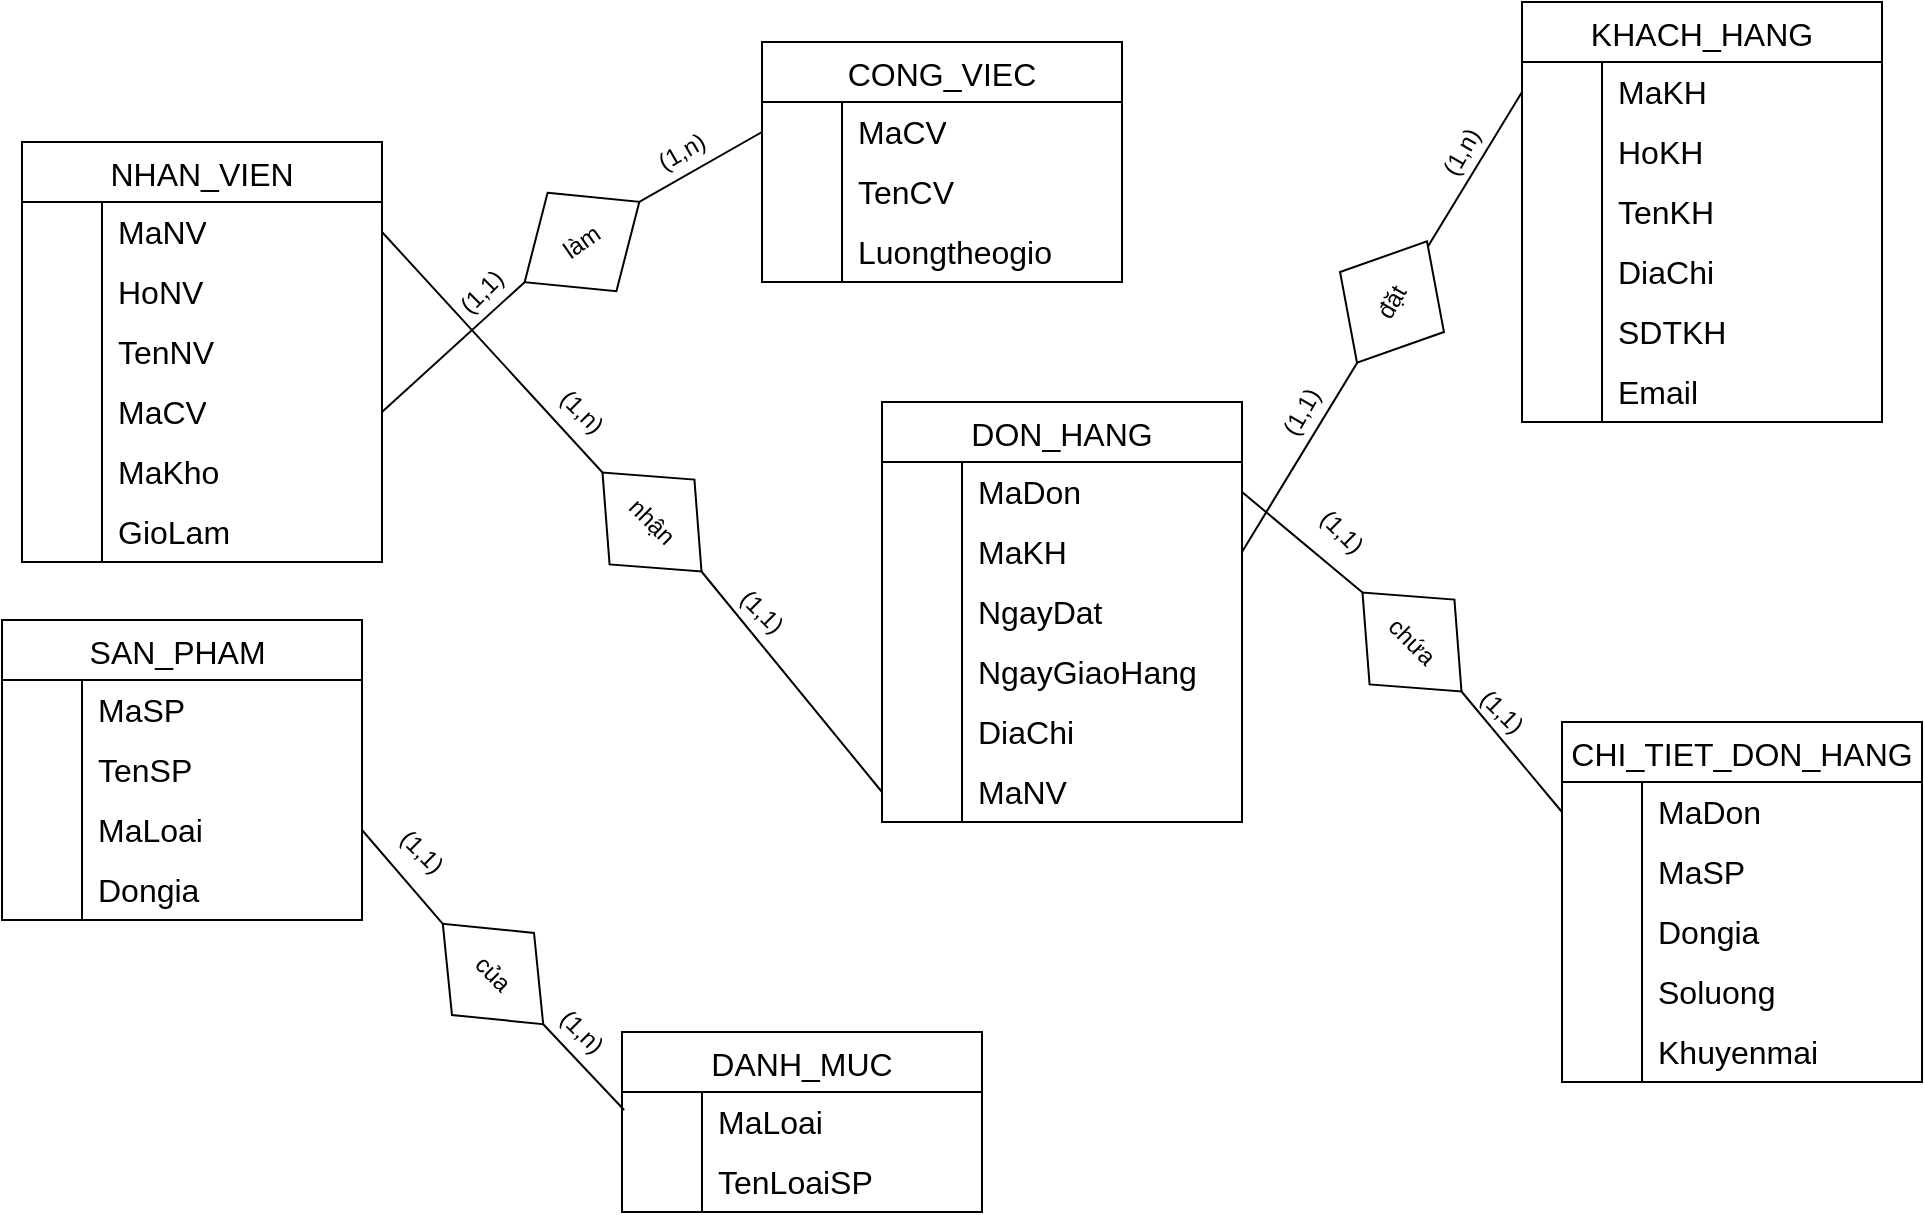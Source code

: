 <mxfile version="24.8.6">
  <diagram name="Page-1" id="uZYqMK-9WhI-8F5cg7My">
    <mxGraphModel dx="1272" dy="863" grid="1" gridSize="10" guides="1" tooltips="1" connect="1" arrows="1" fold="1" page="1" pageScale="1" pageWidth="1169" pageHeight="827" math="0" shadow="0">
      <root>
        <mxCell id="0" />
        <mxCell id="1" parent="0" />
        <mxCell id="VP5fkxPBbMOHxT3vJHw4-3" value="NHAN_VIEN" style="shape=table;startSize=30;container=1;collapsible=0;childLayout=tableLayout;fixedRows=1;rowLines=0;fontStyle=0;strokeColor=default;fontSize=16;" vertex="1" parent="1">
          <mxGeometry x="90" y="100" width="180" height="210" as="geometry" />
        </mxCell>
        <mxCell id="VP5fkxPBbMOHxT3vJHw4-4" value="" style="shape=tableRow;horizontal=0;startSize=0;swimlaneHead=0;swimlaneBody=0;top=0;left=0;bottom=0;right=0;collapsible=0;dropTarget=0;fillColor=none;points=[[0,0.5],[1,0.5]];portConstraint=eastwest;strokeColor=inherit;fontSize=16;" vertex="1" parent="VP5fkxPBbMOHxT3vJHw4-3">
          <mxGeometry y="30" width="180" height="30" as="geometry" />
        </mxCell>
        <mxCell id="VP5fkxPBbMOHxT3vJHw4-5" value="" style="shape=partialRectangle;html=1;whiteSpace=wrap;connectable=0;fillColor=none;top=0;left=0;bottom=0;right=0;overflow=hidden;pointerEvents=1;strokeColor=inherit;fontSize=16;" vertex="1" parent="VP5fkxPBbMOHxT3vJHw4-4">
          <mxGeometry width="40" height="30" as="geometry">
            <mxRectangle width="40" height="30" as="alternateBounds" />
          </mxGeometry>
        </mxCell>
        <mxCell id="VP5fkxPBbMOHxT3vJHw4-6" value="MaNV" style="shape=partialRectangle;html=1;whiteSpace=wrap;connectable=0;fillColor=none;top=0;left=0;bottom=0;right=0;align=left;spacingLeft=6;overflow=hidden;strokeColor=inherit;fontSize=16;" vertex="1" parent="VP5fkxPBbMOHxT3vJHw4-4">
          <mxGeometry x="40" width="140" height="30" as="geometry">
            <mxRectangle width="140" height="30" as="alternateBounds" />
          </mxGeometry>
        </mxCell>
        <mxCell id="VP5fkxPBbMOHxT3vJHw4-7" value="" style="shape=tableRow;horizontal=0;startSize=0;swimlaneHead=0;swimlaneBody=0;top=0;left=0;bottom=0;right=0;collapsible=0;dropTarget=0;fillColor=none;points=[[0,0.5],[1,0.5]];portConstraint=eastwest;strokeColor=inherit;fontSize=16;" vertex="1" parent="VP5fkxPBbMOHxT3vJHw4-3">
          <mxGeometry y="60" width="180" height="30" as="geometry" />
        </mxCell>
        <mxCell id="VP5fkxPBbMOHxT3vJHw4-8" value="" style="shape=partialRectangle;html=1;whiteSpace=wrap;connectable=0;fillColor=none;top=0;left=0;bottom=0;right=0;overflow=hidden;strokeColor=inherit;fontSize=16;" vertex="1" parent="VP5fkxPBbMOHxT3vJHw4-7">
          <mxGeometry width="40" height="30" as="geometry">
            <mxRectangle width="40" height="30" as="alternateBounds" />
          </mxGeometry>
        </mxCell>
        <mxCell id="VP5fkxPBbMOHxT3vJHw4-9" value="HoNV" style="shape=partialRectangle;html=1;whiteSpace=wrap;connectable=0;fillColor=none;top=0;left=0;bottom=0;right=0;align=left;spacingLeft=6;overflow=hidden;strokeColor=inherit;fontSize=16;" vertex="1" parent="VP5fkxPBbMOHxT3vJHw4-7">
          <mxGeometry x="40" width="140" height="30" as="geometry">
            <mxRectangle width="140" height="30" as="alternateBounds" />
          </mxGeometry>
        </mxCell>
        <mxCell id="VP5fkxPBbMOHxT3vJHw4-10" value="" style="shape=tableRow;horizontal=0;startSize=0;swimlaneHead=0;swimlaneBody=0;top=0;left=0;bottom=0;right=0;collapsible=0;dropTarget=0;fillColor=none;points=[[0,0.5],[1,0.5]];portConstraint=eastwest;strokeColor=inherit;fontSize=16;" vertex="1" parent="VP5fkxPBbMOHxT3vJHw4-3">
          <mxGeometry y="90" width="180" height="30" as="geometry" />
        </mxCell>
        <mxCell id="VP5fkxPBbMOHxT3vJHw4-11" value="" style="shape=partialRectangle;html=1;whiteSpace=wrap;connectable=0;fillColor=none;top=0;left=0;bottom=0;right=0;overflow=hidden;strokeColor=inherit;fontSize=16;" vertex="1" parent="VP5fkxPBbMOHxT3vJHw4-10">
          <mxGeometry width="40" height="30" as="geometry">
            <mxRectangle width="40" height="30" as="alternateBounds" />
          </mxGeometry>
        </mxCell>
        <mxCell id="VP5fkxPBbMOHxT3vJHw4-12" value="TenNV" style="shape=partialRectangle;html=1;whiteSpace=wrap;connectable=0;fillColor=none;top=0;left=0;bottom=0;right=0;align=left;spacingLeft=6;overflow=hidden;strokeColor=inherit;fontSize=16;" vertex="1" parent="VP5fkxPBbMOHxT3vJHw4-10">
          <mxGeometry x="40" width="140" height="30" as="geometry">
            <mxRectangle width="140" height="30" as="alternateBounds" />
          </mxGeometry>
        </mxCell>
        <mxCell id="VP5fkxPBbMOHxT3vJHw4-19" value="" style="shape=tableRow;horizontal=0;startSize=0;swimlaneHead=0;swimlaneBody=0;top=0;left=0;bottom=0;right=0;collapsible=0;dropTarget=0;fillColor=none;points=[[0,0.5],[1,0.5]];portConstraint=eastwest;strokeColor=inherit;fontSize=16;" vertex="1" parent="VP5fkxPBbMOHxT3vJHw4-3">
          <mxGeometry y="120" width="180" height="30" as="geometry" />
        </mxCell>
        <mxCell id="VP5fkxPBbMOHxT3vJHw4-20" value="" style="shape=partialRectangle;html=1;whiteSpace=wrap;connectable=0;fillColor=none;top=0;left=0;bottom=0;right=0;overflow=hidden;strokeColor=inherit;fontSize=16;" vertex="1" parent="VP5fkxPBbMOHxT3vJHw4-19">
          <mxGeometry width="40" height="30" as="geometry">
            <mxRectangle width="40" height="30" as="alternateBounds" />
          </mxGeometry>
        </mxCell>
        <mxCell id="VP5fkxPBbMOHxT3vJHw4-21" value="MaCV" style="shape=partialRectangle;html=1;whiteSpace=wrap;connectable=0;fillColor=none;top=0;left=0;bottom=0;right=0;align=left;spacingLeft=6;overflow=hidden;strokeColor=inherit;fontSize=16;" vertex="1" parent="VP5fkxPBbMOHxT3vJHw4-19">
          <mxGeometry x="40" width="140" height="30" as="geometry">
            <mxRectangle width="140" height="30" as="alternateBounds" />
          </mxGeometry>
        </mxCell>
        <mxCell id="VP5fkxPBbMOHxT3vJHw4-22" value="" style="shape=tableRow;horizontal=0;startSize=0;swimlaneHead=0;swimlaneBody=0;top=0;left=0;bottom=0;right=0;collapsible=0;dropTarget=0;fillColor=none;points=[[0,0.5],[1,0.5]];portConstraint=eastwest;strokeColor=inherit;fontSize=16;" vertex="1" parent="VP5fkxPBbMOHxT3vJHw4-3">
          <mxGeometry y="150" width="180" height="30" as="geometry" />
        </mxCell>
        <mxCell id="VP5fkxPBbMOHxT3vJHw4-23" value="" style="shape=partialRectangle;html=1;whiteSpace=wrap;connectable=0;fillColor=none;top=0;left=0;bottom=0;right=0;overflow=hidden;strokeColor=inherit;fontSize=16;" vertex="1" parent="VP5fkxPBbMOHxT3vJHw4-22">
          <mxGeometry width="40" height="30" as="geometry">
            <mxRectangle width="40" height="30" as="alternateBounds" />
          </mxGeometry>
        </mxCell>
        <mxCell id="VP5fkxPBbMOHxT3vJHw4-24" value="MaKho" style="shape=partialRectangle;html=1;whiteSpace=wrap;connectable=0;fillColor=none;top=0;left=0;bottom=0;right=0;align=left;spacingLeft=6;overflow=hidden;strokeColor=inherit;fontSize=16;" vertex="1" parent="VP5fkxPBbMOHxT3vJHw4-22">
          <mxGeometry x="40" width="140" height="30" as="geometry">
            <mxRectangle width="140" height="30" as="alternateBounds" />
          </mxGeometry>
        </mxCell>
        <mxCell id="VP5fkxPBbMOHxT3vJHw4-44" value="" style="shape=tableRow;horizontal=0;startSize=0;swimlaneHead=0;swimlaneBody=0;top=0;left=0;bottom=0;right=0;collapsible=0;dropTarget=0;fillColor=none;points=[[0,0.5],[1,0.5]];portConstraint=eastwest;strokeColor=inherit;fontSize=16;" vertex="1" parent="VP5fkxPBbMOHxT3vJHw4-3">
          <mxGeometry y="180" width="180" height="30" as="geometry" />
        </mxCell>
        <mxCell id="VP5fkxPBbMOHxT3vJHw4-45" value="" style="shape=partialRectangle;html=1;whiteSpace=wrap;connectable=0;fillColor=none;top=0;left=0;bottom=0;right=0;overflow=hidden;strokeColor=inherit;fontSize=16;" vertex="1" parent="VP5fkxPBbMOHxT3vJHw4-44">
          <mxGeometry width="40" height="30" as="geometry">
            <mxRectangle width="40" height="30" as="alternateBounds" />
          </mxGeometry>
        </mxCell>
        <mxCell id="VP5fkxPBbMOHxT3vJHw4-46" value="GioLam" style="shape=partialRectangle;html=1;whiteSpace=wrap;connectable=0;fillColor=none;top=0;left=0;bottom=0;right=0;align=left;spacingLeft=6;overflow=hidden;strokeColor=inherit;fontSize=16;" vertex="1" parent="VP5fkxPBbMOHxT3vJHw4-44">
          <mxGeometry x="40" width="140" height="30" as="geometry">
            <mxRectangle width="140" height="30" as="alternateBounds" />
          </mxGeometry>
        </mxCell>
        <mxCell id="VP5fkxPBbMOHxT3vJHw4-28" value="CONG_VIEC" style="shape=table;startSize=30;container=1;collapsible=0;childLayout=tableLayout;fixedRows=1;rowLines=0;fontStyle=0;strokeColor=default;fontSize=16;" vertex="1" parent="1">
          <mxGeometry x="460" y="50" width="180" height="120" as="geometry" />
        </mxCell>
        <mxCell id="VP5fkxPBbMOHxT3vJHw4-29" value="" style="shape=tableRow;horizontal=0;startSize=0;swimlaneHead=0;swimlaneBody=0;top=0;left=0;bottom=0;right=0;collapsible=0;dropTarget=0;fillColor=none;points=[[0,0.5],[1,0.5]];portConstraint=eastwest;strokeColor=inherit;fontSize=16;" vertex="1" parent="VP5fkxPBbMOHxT3vJHw4-28">
          <mxGeometry y="30" width="180" height="30" as="geometry" />
        </mxCell>
        <mxCell id="VP5fkxPBbMOHxT3vJHw4-30" value="" style="shape=partialRectangle;html=1;whiteSpace=wrap;connectable=0;fillColor=none;top=0;left=0;bottom=0;right=0;overflow=hidden;pointerEvents=1;strokeColor=inherit;fontSize=16;" vertex="1" parent="VP5fkxPBbMOHxT3vJHw4-29">
          <mxGeometry width="40" height="30" as="geometry">
            <mxRectangle width="40" height="30" as="alternateBounds" />
          </mxGeometry>
        </mxCell>
        <mxCell id="VP5fkxPBbMOHxT3vJHw4-31" value="MaCV" style="shape=partialRectangle;html=1;whiteSpace=wrap;connectable=0;fillColor=none;top=0;left=0;bottom=0;right=0;align=left;spacingLeft=6;overflow=hidden;strokeColor=inherit;fontSize=16;" vertex="1" parent="VP5fkxPBbMOHxT3vJHw4-29">
          <mxGeometry x="40" width="140" height="30" as="geometry">
            <mxRectangle width="140" height="30" as="alternateBounds" />
          </mxGeometry>
        </mxCell>
        <mxCell id="VP5fkxPBbMOHxT3vJHw4-32" value="" style="shape=tableRow;horizontal=0;startSize=0;swimlaneHead=0;swimlaneBody=0;top=0;left=0;bottom=0;right=0;collapsible=0;dropTarget=0;fillColor=none;points=[[0,0.5],[1,0.5]];portConstraint=eastwest;strokeColor=inherit;fontSize=16;" vertex="1" parent="VP5fkxPBbMOHxT3vJHw4-28">
          <mxGeometry y="60" width="180" height="30" as="geometry" />
        </mxCell>
        <mxCell id="VP5fkxPBbMOHxT3vJHw4-33" value="" style="shape=partialRectangle;html=1;whiteSpace=wrap;connectable=0;fillColor=none;top=0;left=0;bottom=0;right=0;overflow=hidden;strokeColor=inherit;fontSize=16;" vertex="1" parent="VP5fkxPBbMOHxT3vJHw4-32">
          <mxGeometry width="40" height="30" as="geometry">
            <mxRectangle width="40" height="30" as="alternateBounds" />
          </mxGeometry>
        </mxCell>
        <mxCell id="VP5fkxPBbMOHxT3vJHw4-34" value="TenCV" style="shape=partialRectangle;html=1;whiteSpace=wrap;connectable=0;fillColor=none;top=0;left=0;bottom=0;right=0;align=left;spacingLeft=6;overflow=hidden;strokeColor=inherit;fontSize=16;" vertex="1" parent="VP5fkxPBbMOHxT3vJHw4-32">
          <mxGeometry x="40" width="140" height="30" as="geometry">
            <mxRectangle width="140" height="30" as="alternateBounds" />
          </mxGeometry>
        </mxCell>
        <mxCell id="VP5fkxPBbMOHxT3vJHw4-35" value="" style="shape=tableRow;horizontal=0;startSize=0;swimlaneHead=0;swimlaneBody=0;top=0;left=0;bottom=0;right=0;collapsible=0;dropTarget=0;fillColor=none;points=[[0,0.5],[1,0.5]];portConstraint=eastwest;strokeColor=inherit;fontSize=16;" vertex="1" parent="VP5fkxPBbMOHxT3vJHw4-28">
          <mxGeometry y="90" width="180" height="30" as="geometry" />
        </mxCell>
        <mxCell id="VP5fkxPBbMOHxT3vJHw4-36" value="" style="shape=partialRectangle;html=1;whiteSpace=wrap;connectable=0;fillColor=none;top=0;left=0;bottom=0;right=0;overflow=hidden;strokeColor=inherit;fontSize=16;" vertex="1" parent="VP5fkxPBbMOHxT3vJHw4-35">
          <mxGeometry width="40" height="30" as="geometry">
            <mxRectangle width="40" height="30" as="alternateBounds" />
          </mxGeometry>
        </mxCell>
        <mxCell id="VP5fkxPBbMOHxT3vJHw4-37" value="Luongtheogio" style="shape=partialRectangle;html=1;whiteSpace=wrap;connectable=0;fillColor=none;top=0;left=0;bottom=0;right=0;align=left;spacingLeft=6;overflow=hidden;strokeColor=inherit;fontSize=16;" vertex="1" parent="VP5fkxPBbMOHxT3vJHw4-35">
          <mxGeometry x="40" width="140" height="30" as="geometry">
            <mxRectangle width="140" height="30" as="alternateBounds" />
          </mxGeometry>
        </mxCell>
        <mxCell id="VP5fkxPBbMOHxT3vJHw4-50" value="" style="endArrow=none;html=1;rounded=0;entryX=0;entryY=0.5;entryDx=0;entryDy=0;exitX=1;exitY=0.5;exitDx=0;exitDy=0;" edge="1" parent="1" source="VP5fkxPBbMOHxT3vJHw4-51" target="VP5fkxPBbMOHxT3vJHw4-29">
          <mxGeometry width="50" height="50" relative="1" as="geometry">
            <mxPoint x="320" y="180" as="sourcePoint" />
            <mxPoint x="370" y="130" as="targetPoint" />
          </mxGeometry>
        </mxCell>
        <mxCell id="VP5fkxPBbMOHxT3vJHw4-52" value="" style="endArrow=none;html=1;rounded=0;entryX=0;entryY=0.5;entryDx=0;entryDy=0;exitX=1;exitY=0.5;exitDx=0;exitDy=0;" edge="1" parent="1" source="VP5fkxPBbMOHxT3vJHw4-19" target="VP5fkxPBbMOHxT3vJHw4-51">
          <mxGeometry width="50" height="50" relative="1" as="geometry">
            <mxPoint x="270" y="235" as="sourcePoint" />
            <mxPoint x="460" y="145" as="targetPoint" />
          </mxGeometry>
        </mxCell>
        <mxCell id="VP5fkxPBbMOHxT3vJHw4-51" value="làm" style="rhombus;whiteSpace=wrap;html=1;rotation=-35;" vertex="1" parent="1">
          <mxGeometry x="335" y="120" width="70" height="60" as="geometry" />
        </mxCell>
        <mxCell id="VP5fkxPBbMOHxT3vJHw4-53" value="(1,1)" style="text;html=1;align=center;verticalAlign=middle;whiteSpace=wrap;rounded=0;rotation=-45;" vertex="1" parent="1">
          <mxGeometry x="290" y="160" width="60" height="30" as="geometry" />
        </mxCell>
        <mxCell id="VP5fkxPBbMOHxT3vJHw4-54" value="(1,n)" style="text;html=1;align=center;verticalAlign=middle;whiteSpace=wrap;rounded=0;rotation=-30;" vertex="1" parent="1">
          <mxGeometry x="390" y="90" width="60" height="30" as="geometry" />
        </mxCell>
        <mxCell id="VP5fkxPBbMOHxT3vJHw4-55" value="KHACH_HANG" style="shape=table;startSize=30;container=1;collapsible=0;childLayout=tableLayout;fixedRows=1;rowLines=0;fontStyle=0;strokeColor=default;fontSize=16;" vertex="1" parent="1">
          <mxGeometry x="840" y="30" width="180" height="210" as="geometry" />
        </mxCell>
        <mxCell id="VP5fkxPBbMOHxT3vJHw4-56" value="" style="shape=tableRow;horizontal=0;startSize=0;swimlaneHead=0;swimlaneBody=0;top=0;left=0;bottom=0;right=0;collapsible=0;dropTarget=0;fillColor=none;points=[[0,0.5],[1,0.5]];portConstraint=eastwest;strokeColor=inherit;fontSize=16;" vertex="1" parent="VP5fkxPBbMOHxT3vJHw4-55">
          <mxGeometry y="30" width="180" height="30" as="geometry" />
        </mxCell>
        <mxCell id="VP5fkxPBbMOHxT3vJHw4-57" value="" style="shape=partialRectangle;html=1;whiteSpace=wrap;connectable=0;fillColor=none;top=0;left=0;bottom=0;right=0;overflow=hidden;pointerEvents=1;strokeColor=inherit;fontSize=16;" vertex="1" parent="VP5fkxPBbMOHxT3vJHw4-56">
          <mxGeometry width="40" height="30" as="geometry">
            <mxRectangle width="40" height="30" as="alternateBounds" />
          </mxGeometry>
        </mxCell>
        <mxCell id="VP5fkxPBbMOHxT3vJHw4-58" value="MaKH" style="shape=partialRectangle;html=1;whiteSpace=wrap;connectable=0;fillColor=none;top=0;left=0;bottom=0;right=0;align=left;spacingLeft=6;overflow=hidden;strokeColor=inherit;fontSize=16;" vertex="1" parent="VP5fkxPBbMOHxT3vJHw4-56">
          <mxGeometry x="40" width="140" height="30" as="geometry">
            <mxRectangle width="140" height="30" as="alternateBounds" />
          </mxGeometry>
        </mxCell>
        <mxCell id="VP5fkxPBbMOHxT3vJHw4-59" value="" style="shape=tableRow;horizontal=0;startSize=0;swimlaneHead=0;swimlaneBody=0;top=0;left=0;bottom=0;right=0;collapsible=0;dropTarget=0;fillColor=none;points=[[0,0.5],[1,0.5]];portConstraint=eastwest;strokeColor=inherit;fontSize=16;" vertex="1" parent="VP5fkxPBbMOHxT3vJHw4-55">
          <mxGeometry y="60" width="180" height="30" as="geometry" />
        </mxCell>
        <mxCell id="VP5fkxPBbMOHxT3vJHw4-60" value="" style="shape=partialRectangle;html=1;whiteSpace=wrap;connectable=0;fillColor=none;top=0;left=0;bottom=0;right=0;overflow=hidden;strokeColor=inherit;fontSize=16;" vertex="1" parent="VP5fkxPBbMOHxT3vJHw4-59">
          <mxGeometry width="40" height="30" as="geometry">
            <mxRectangle width="40" height="30" as="alternateBounds" />
          </mxGeometry>
        </mxCell>
        <mxCell id="VP5fkxPBbMOHxT3vJHw4-61" value="HoKH" style="shape=partialRectangle;html=1;whiteSpace=wrap;connectable=0;fillColor=none;top=0;left=0;bottom=0;right=0;align=left;spacingLeft=6;overflow=hidden;strokeColor=inherit;fontSize=16;" vertex="1" parent="VP5fkxPBbMOHxT3vJHw4-59">
          <mxGeometry x="40" width="140" height="30" as="geometry">
            <mxRectangle width="140" height="30" as="alternateBounds" />
          </mxGeometry>
        </mxCell>
        <mxCell id="VP5fkxPBbMOHxT3vJHw4-62" value="" style="shape=tableRow;horizontal=0;startSize=0;swimlaneHead=0;swimlaneBody=0;top=0;left=0;bottom=0;right=0;collapsible=0;dropTarget=0;fillColor=none;points=[[0,0.5],[1,0.5]];portConstraint=eastwest;strokeColor=inherit;fontSize=16;" vertex="1" parent="VP5fkxPBbMOHxT3vJHw4-55">
          <mxGeometry y="90" width="180" height="30" as="geometry" />
        </mxCell>
        <mxCell id="VP5fkxPBbMOHxT3vJHw4-63" value="" style="shape=partialRectangle;html=1;whiteSpace=wrap;connectable=0;fillColor=none;top=0;left=0;bottom=0;right=0;overflow=hidden;strokeColor=inherit;fontSize=16;" vertex="1" parent="VP5fkxPBbMOHxT3vJHw4-62">
          <mxGeometry width="40" height="30" as="geometry">
            <mxRectangle width="40" height="30" as="alternateBounds" />
          </mxGeometry>
        </mxCell>
        <mxCell id="VP5fkxPBbMOHxT3vJHw4-64" value="TenKH" style="shape=partialRectangle;html=1;whiteSpace=wrap;connectable=0;fillColor=none;top=0;left=0;bottom=0;right=0;align=left;spacingLeft=6;overflow=hidden;strokeColor=inherit;fontSize=16;" vertex="1" parent="VP5fkxPBbMOHxT3vJHw4-62">
          <mxGeometry x="40" width="140" height="30" as="geometry">
            <mxRectangle width="140" height="30" as="alternateBounds" />
          </mxGeometry>
        </mxCell>
        <mxCell id="VP5fkxPBbMOHxT3vJHw4-65" value="" style="shape=tableRow;horizontal=0;startSize=0;swimlaneHead=0;swimlaneBody=0;top=0;left=0;bottom=0;right=0;collapsible=0;dropTarget=0;fillColor=none;points=[[0,0.5],[1,0.5]];portConstraint=eastwest;strokeColor=inherit;fontSize=16;" vertex="1" parent="VP5fkxPBbMOHxT3vJHw4-55">
          <mxGeometry y="120" width="180" height="30" as="geometry" />
        </mxCell>
        <mxCell id="VP5fkxPBbMOHxT3vJHw4-66" value="" style="shape=partialRectangle;html=1;whiteSpace=wrap;connectable=0;fillColor=none;top=0;left=0;bottom=0;right=0;overflow=hidden;strokeColor=inherit;fontSize=16;" vertex="1" parent="VP5fkxPBbMOHxT3vJHw4-65">
          <mxGeometry width="40" height="30" as="geometry">
            <mxRectangle width="40" height="30" as="alternateBounds" />
          </mxGeometry>
        </mxCell>
        <mxCell id="VP5fkxPBbMOHxT3vJHw4-67" value="DiaChi" style="shape=partialRectangle;html=1;whiteSpace=wrap;connectable=0;fillColor=none;top=0;left=0;bottom=0;right=0;align=left;spacingLeft=6;overflow=hidden;strokeColor=inherit;fontSize=16;" vertex="1" parent="VP5fkxPBbMOHxT3vJHw4-65">
          <mxGeometry x="40" width="140" height="30" as="geometry">
            <mxRectangle width="140" height="30" as="alternateBounds" />
          </mxGeometry>
        </mxCell>
        <mxCell id="VP5fkxPBbMOHxT3vJHw4-68" value="" style="shape=tableRow;horizontal=0;startSize=0;swimlaneHead=0;swimlaneBody=0;top=0;left=0;bottom=0;right=0;collapsible=0;dropTarget=0;fillColor=none;points=[[0,0.5],[1,0.5]];portConstraint=eastwest;strokeColor=inherit;fontSize=16;" vertex="1" parent="VP5fkxPBbMOHxT3vJHw4-55">
          <mxGeometry y="150" width="180" height="30" as="geometry" />
        </mxCell>
        <mxCell id="VP5fkxPBbMOHxT3vJHw4-69" value="" style="shape=partialRectangle;html=1;whiteSpace=wrap;connectable=0;fillColor=none;top=0;left=0;bottom=0;right=0;overflow=hidden;strokeColor=inherit;fontSize=16;" vertex="1" parent="VP5fkxPBbMOHxT3vJHw4-68">
          <mxGeometry width="40" height="30" as="geometry">
            <mxRectangle width="40" height="30" as="alternateBounds" />
          </mxGeometry>
        </mxCell>
        <mxCell id="VP5fkxPBbMOHxT3vJHw4-70" value="SDTKH&amp;nbsp;" style="shape=partialRectangle;html=1;whiteSpace=wrap;connectable=0;fillColor=none;top=0;left=0;bottom=0;right=0;align=left;spacingLeft=6;overflow=hidden;strokeColor=inherit;fontSize=16;" vertex="1" parent="VP5fkxPBbMOHxT3vJHw4-68">
          <mxGeometry x="40" width="140" height="30" as="geometry">
            <mxRectangle width="140" height="30" as="alternateBounds" />
          </mxGeometry>
        </mxCell>
        <mxCell id="VP5fkxPBbMOHxT3vJHw4-71" value="" style="shape=tableRow;horizontal=0;startSize=0;swimlaneHead=0;swimlaneBody=0;top=0;left=0;bottom=0;right=0;collapsible=0;dropTarget=0;fillColor=none;points=[[0,0.5],[1,0.5]];portConstraint=eastwest;strokeColor=inherit;fontSize=16;" vertex="1" parent="VP5fkxPBbMOHxT3vJHw4-55">
          <mxGeometry y="180" width="180" height="30" as="geometry" />
        </mxCell>
        <mxCell id="VP5fkxPBbMOHxT3vJHw4-72" value="" style="shape=partialRectangle;html=1;whiteSpace=wrap;connectable=0;fillColor=none;top=0;left=0;bottom=0;right=0;overflow=hidden;strokeColor=inherit;fontSize=16;" vertex="1" parent="VP5fkxPBbMOHxT3vJHw4-71">
          <mxGeometry width="40" height="30" as="geometry">
            <mxRectangle width="40" height="30" as="alternateBounds" />
          </mxGeometry>
        </mxCell>
        <mxCell id="VP5fkxPBbMOHxT3vJHw4-73" value="Email&amp;nbsp;" style="shape=partialRectangle;html=1;whiteSpace=wrap;connectable=0;fillColor=none;top=0;left=0;bottom=0;right=0;align=left;spacingLeft=6;overflow=hidden;strokeColor=inherit;fontSize=16;" vertex="1" parent="VP5fkxPBbMOHxT3vJHw4-71">
          <mxGeometry x="40" width="140" height="30" as="geometry">
            <mxRectangle width="140" height="30" as="alternateBounds" />
          </mxGeometry>
        </mxCell>
        <mxCell id="VP5fkxPBbMOHxT3vJHw4-74" value="SAN_PHAM " style="shape=table;startSize=30;container=1;collapsible=0;childLayout=tableLayout;fixedRows=1;rowLines=0;fontStyle=0;strokeColor=default;fontSize=16;" vertex="1" parent="1">
          <mxGeometry x="80" y="339" width="180" height="150" as="geometry" />
        </mxCell>
        <mxCell id="VP5fkxPBbMOHxT3vJHw4-75" value="" style="shape=tableRow;horizontal=0;startSize=0;swimlaneHead=0;swimlaneBody=0;top=0;left=0;bottom=0;right=0;collapsible=0;dropTarget=0;fillColor=none;points=[[0,0.5],[1,0.5]];portConstraint=eastwest;strokeColor=inherit;fontSize=16;" vertex="1" parent="VP5fkxPBbMOHxT3vJHw4-74">
          <mxGeometry y="30" width="180" height="30" as="geometry" />
        </mxCell>
        <mxCell id="VP5fkxPBbMOHxT3vJHw4-76" value="" style="shape=partialRectangle;html=1;whiteSpace=wrap;connectable=0;fillColor=none;top=0;left=0;bottom=0;right=0;overflow=hidden;pointerEvents=1;strokeColor=inherit;fontSize=16;" vertex="1" parent="VP5fkxPBbMOHxT3vJHw4-75">
          <mxGeometry width="40" height="30" as="geometry">
            <mxRectangle width="40" height="30" as="alternateBounds" />
          </mxGeometry>
        </mxCell>
        <mxCell id="VP5fkxPBbMOHxT3vJHw4-77" value="MaSP&amp;nbsp;" style="shape=partialRectangle;html=1;whiteSpace=wrap;connectable=0;fillColor=none;top=0;left=0;bottom=0;right=0;align=left;spacingLeft=6;overflow=hidden;strokeColor=inherit;fontSize=16;" vertex="1" parent="VP5fkxPBbMOHxT3vJHw4-75">
          <mxGeometry x="40" width="140" height="30" as="geometry">
            <mxRectangle width="140" height="30" as="alternateBounds" />
          </mxGeometry>
        </mxCell>
        <mxCell id="VP5fkxPBbMOHxT3vJHw4-78" value="" style="shape=tableRow;horizontal=0;startSize=0;swimlaneHead=0;swimlaneBody=0;top=0;left=0;bottom=0;right=0;collapsible=0;dropTarget=0;fillColor=none;points=[[0,0.5],[1,0.5]];portConstraint=eastwest;strokeColor=inherit;fontSize=16;" vertex="1" parent="VP5fkxPBbMOHxT3vJHw4-74">
          <mxGeometry y="60" width="180" height="30" as="geometry" />
        </mxCell>
        <mxCell id="VP5fkxPBbMOHxT3vJHw4-79" value="" style="shape=partialRectangle;html=1;whiteSpace=wrap;connectable=0;fillColor=none;top=0;left=0;bottom=0;right=0;overflow=hidden;strokeColor=inherit;fontSize=16;" vertex="1" parent="VP5fkxPBbMOHxT3vJHw4-78">
          <mxGeometry width="40" height="30" as="geometry">
            <mxRectangle width="40" height="30" as="alternateBounds" />
          </mxGeometry>
        </mxCell>
        <mxCell id="VP5fkxPBbMOHxT3vJHw4-80" value="TenSP&amp;nbsp;" style="shape=partialRectangle;html=1;whiteSpace=wrap;connectable=0;fillColor=none;top=0;left=0;bottom=0;right=0;align=left;spacingLeft=6;overflow=hidden;strokeColor=inherit;fontSize=16;" vertex="1" parent="VP5fkxPBbMOHxT3vJHw4-78">
          <mxGeometry x="40" width="140" height="30" as="geometry">
            <mxRectangle width="140" height="30" as="alternateBounds" />
          </mxGeometry>
        </mxCell>
        <mxCell id="VP5fkxPBbMOHxT3vJHw4-81" value="" style="shape=tableRow;horizontal=0;startSize=0;swimlaneHead=0;swimlaneBody=0;top=0;left=0;bottom=0;right=0;collapsible=0;dropTarget=0;fillColor=none;points=[[0,0.5],[1,0.5]];portConstraint=eastwest;strokeColor=inherit;fontSize=16;" vertex="1" parent="VP5fkxPBbMOHxT3vJHw4-74">
          <mxGeometry y="90" width="180" height="30" as="geometry" />
        </mxCell>
        <mxCell id="VP5fkxPBbMOHxT3vJHw4-82" value="" style="shape=partialRectangle;html=1;whiteSpace=wrap;connectable=0;fillColor=none;top=0;left=0;bottom=0;right=0;overflow=hidden;strokeColor=inherit;fontSize=16;" vertex="1" parent="VP5fkxPBbMOHxT3vJHw4-81">
          <mxGeometry width="40" height="30" as="geometry">
            <mxRectangle width="40" height="30" as="alternateBounds" />
          </mxGeometry>
        </mxCell>
        <mxCell id="VP5fkxPBbMOHxT3vJHw4-83" value="MaLoai&amp;nbsp;" style="shape=partialRectangle;html=1;whiteSpace=wrap;connectable=0;fillColor=none;top=0;left=0;bottom=0;right=0;align=left;spacingLeft=6;overflow=hidden;strokeColor=inherit;fontSize=16;" vertex="1" parent="VP5fkxPBbMOHxT3vJHw4-81">
          <mxGeometry x="40" width="140" height="30" as="geometry">
            <mxRectangle width="140" height="30" as="alternateBounds" />
          </mxGeometry>
        </mxCell>
        <mxCell id="VP5fkxPBbMOHxT3vJHw4-84" value="" style="shape=tableRow;horizontal=0;startSize=0;swimlaneHead=0;swimlaneBody=0;top=0;left=0;bottom=0;right=0;collapsible=0;dropTarget=0;fillColor=none;points=[[0,0.5],[1,0.5]];portConstraint=eastwest;strokeColor=inherit;fontSize=16;" vertex="1" parent="VP5fkxPBbMOHxT3vJHw4-74">
          <mxGeometry y="120" width="180" height="30" as="geometry" />
        </mxCell>
        <mxCell id="VP5fkxPBbMOHxT3vJHw4-85" value="" style="shape=partialRectangle;html=1;whiteSpace=wrap;connectable=0;fillColor=none;top=0;left=0;bottom=0;right=0;overflow=hidden;strokeColor=inherit;fontSize=16;" vertex="1" parent="VP5fkxPBbMOHxT3vJHw4-84">
          <mxGeometry width="40" height="30" as="geometry">
            <mxRectangle width="40" height="30" as="alternateBounds" />
          </mxGeometry>
        </mxCell>
        <mxCell id="VP5fkxPBbMOHxT3vJHw4-86" value="Dongia&amp;nbsp;" style="shape=partialRectangle;html=1;whiteSpace=wrap;connectable=0;fillColor=none;top=0;left=0;bottom=0;right=0;align=left;spacingLeft=6;overflow=hidden;strokeColor=inherit;fontSize=16;" vertex="1" parent="VP5fkxPBbMOHxT3vJHw4-84">
          <mxGeometry x="40" width="140" height="30" as="geometry">
            <mxRectangle width="140" height="30" as="alternateBounds" />
          </mxGeometry>
        </mxCell>
        <mxCell id="VP5fkxPBbMOHxT3vJHw4-93" value="DANH_MUC" style="shape=table;startSize=30;container=1;collapsible=0;childLayout=tableLayout;fixedRows=1;rowLines=0;fontStyle=0;strokeColor=default;fontSize=16;" vertex="1" parent="1">
          <mxGeometry x="390" y="545" width="180" height="90" as="geometry" />
        </mxCell>
        <mxCell id="VP5fkxPBbMOHxT3vJHw4-94" value="" style="shape=tableRow;horizontal=0;startSize=0;swimlaneHead=0;swimlaneBody=0;top=0;left=0;bottom=0;right=0;collapsible=0;dropTarget=0;fillColor=none;points=[[0,0.5],[1,0.5]];portConstraint=eastwest;strokeColor=inherit;fontSize=16;" vertex="1" parent="VP5fkxPBbMOHxT3vJHw4-93">
          <mxGeometry y="30" width="180" height="30" as="geometry" />
        </mxCell>
        <mxCell id="VP5fkxPBbMOHxT3vJHw4-95" value="" style="shape=partialRectangle;html=1;whiteSpace=wrap;connectable=0;fillColor=none;top=0;left=0;bottom=0;right=0;overflow=hidden;pointerEvents=1;strokeColor=inherit;fontSize=16;" vertex="1" parent="VP5fkxPBbMOHxT3vJHw4-94">
          <mxGeometry width="40" height="30" as="geometry">
            <mxRectangle width="40" height="30" as="alternateBounds" />
          </mxGeometry>
        </mxCell>
        <mxCell id="VP5fkxPBbMOHxT3vJHw4-96" value="MaLoai&amp;nbsp;" style="shape=partialRectangle;html=1;whiteSpace=wrap;connectable=0;fillColor=none;top=0;left=0;bottom=0;right=0;align=left;spacingLeft=6;overflow=hidden;strokeColor=inherit;fontSize=16;" vertex="1" parent="VP5fkxPBbMOHxT3vJHw4-94">
          <mxGeometry x="40" width="140" height="30" as="geometry">
            <mxRectangle width="140" height="30" as="alternateBounds" />
          </mxGeometry>
        </mxCell>
        <mxCell id="VP5fkxPBbMOHxT3vJHw4-97" value="" style="shape=tableRow;horizontal=0;startSize=0;swimlaneHead=0;swimlaneBody=0;top=0;left=0;bottom=0;right=0;collapsible=0;dropTarget=0;fillColor=none;points=[[0,0.5],[1,0.5]];portConstraint=eastwest;strokeColor=inherit;fontSize=16;" vertex="1" parent="VP5fkxPBbMOHxT3vJHw4-93">
          <mxGeometry y="60" width="180" height="30" as="geometry" />
        </mxCell>
        <mxCell id="VP5fkxPBbMOHxT3vJHw4-98" value="" style="shape=partialRectangle;html=1;whiteSpace=wrap;connectable=0;fillColor=none;top=0;left=0;bottom=0;right=0;overflow=hidden;strokeColor=inherit;fontSize=16;" vertex="1" parent="VP5fkxPBbMOHxT3vJHw4-97">
          <mxGeometry width="40" height="30" as="geometry">
            <mxRectangle width="40" height="30" as="alternateBounds" />
          </mxGeometry>
        </mxCell>
        <mxCell id="VP5fkxPBbMOHxT3vJHw4-99" value="TenLoaiSP&amp;nbsp;" style="shape=partialRectangle;html=1;whiteSpace=wrap;connectable=0;fillColor=none;top=0;left=0;bottom=0;right=0;align=left;spacingLeft=6;overflow=hidden;strokeColor=inherit;fontSize=16;" vertex="1" parent="VP5fkxPBbMOHxT3vJHw4-97">
          <mxGeometry x="40" width="140" height="30" as="geometry">
            <mxRectangle width="140" height="30" as="alternateBounds" />
          </mxGeometry>
        </mxCell>
        <mxCell id="VP5fkxPBbMOHxT3vJHw4-106" value="" style="endArrow=none;html=1;rounded=0;entryX=0.006;entryY=0.3;entryDx=0;entryDy=0;entryPerimeter=0;exitX=1;exitY=0.5;exitDx=0;exitDy=0;" edge="1" parent="1" source="VP5fkxPBbMOHxT3vJHw4-107" target="VP5fkxPBbMOHxT3vJHw4-94">
          <mxGeometry width="50" height="50" relative="1" as="geometry">
            <mxPoint x="220" y="349" as="sourcePoint" />
            <mxPoint x="270" y="299" as="targetPoint" />
          </mxGeometry>
        </mxCell>
        <mxCell id="VP5fkxPBbMOHxT3vJHw4-109" value="" style="endArrow=none;html=1;rounded=0;entryX=0;entryY=0.5;entryDx=0;entryDy=0;exitX=1;exitY=0.5;exitDx=0;exitDy=0;" edge="1" parent="1" source="VP5fkxPBbMOHxT3vJHw4-81" target="VP5fkxPBbMOHxT3vJHw4-107">
          <mxGeometry width="50" height="50" relative="1" as="geometry">
            <mxPoint x="260" y="444" as="sourcePoint" />
            <mxPoint x="381" y="378" as="targetPoint" />
          </mxGeometry>
        </mxCell>
        <mxCell id="VP5fkxPBbMOHxT3vJHw4-107" value="của" style="rhombus;whiteSpace=wrap;html=1;rotation=45;" vertex="1" parent="1">
          <mxGeometry x="290" y="487" width="71" height="58" as="geometry" />
        </mxCell>
        <mxCell id="VP5fkxPBbMOHxT3vJHw4-110" value="(1,1)" style="text;html=1;align=center;verticalAlign=middle;whiteSpace=wrap;rounded=0;rotation=45;" vertex="1" parent="1">
          <mxGeometry x="260" y="440" width="60" height="30" as="geometry" />
        </mxCell>
        <mxCell id="VP5fkxPBbMOHxT3vJHw4-111" value="(1,n)" style="text;html=1;align=center;verticalAlign=middle;whiteSpace=wrap;rounded=0;rotation=45;" vertex="1" parent="1">
          <mxGeometry x="340" y="530" width="60" height="30" as="geometry" />
        </mxCell>
        <mxCell id="VP5fkxPBbMOHxT3vJHw4-112" value="DON_HANG" style="shape=table;startSize=30;container=1;collapsible=0;childLayout=tableLayout;fixedRows=1;rowLines=0;fontStyle=0;strokeColor=default;fontSize=16;" vertex="1" parent="1">
          <mxGeometry x="520" y="230" width="180" height="210" as="geometry" />
        </mxCell>
        <mxCell id="VP5fkxPBbMOHxT3vJHw4-113" value="" style="shape=tableRow;horizontal=0;startSize=0;swimlaneHead=0;swimlaneBody=0;top=0;left=0;bottom=0;right=0;collapsible=0;dropTarget=0;fillColor=none;points=[[0,0.5],[1,0.5]];portConstraint=eastwest;strokeColor=inherit;fontSize=16;" vertex="1" parent="VP5fkxPBbMOHxT3vJHw4-112">
          <mxGeometry y="30" width="180" height="30" as="geometry" />
        </mxCell>
        <mxCell id="VP5fkxPBbMOHxT3vJHw4-114" value="" style="shape=partialRectangle;html=1;whiteSpace=wrap;connectable=0;fillColor=none;top=0;left=0;bottom=0;right=0;overflow=hidden;pointerEvents=1;strokeColor=inherit;fontSize=16;" vertex="1" parent="VP5fkxPBbMOHxT3vJHw4-113">
          <mxGeometry width="40" height="30" as="geometry">
            <mxRectangle width="40" height="30" as="alternateBounds" />
          </mxGeometry>
        </mxCell>
        <mxCell id="VP5fkxPBbMOHxT3vJHw4-115" value="MaDon&amp;nbsp;" style="shape=partialRectangle;html=1;whiteSpace=wrap;connectable=0;fillColor=none;top=0;left=0;bottom=0;right=0;align=left;spacingLeft=6;overflow=hidden;strokeColor=inherit;fontSize=16;" vertex="1" parent="VP5fkxPBbMOHxT3vJHw4-113">
          <mxGeometry x="40" width="140" height="30" as="geometry">
            <mxRectangle width="140" height="30" as="alternateBounds" />
          </mxGeometry>
        </mxCell>
        <mxCell id="VP5fkxPBbMOHxT3vJHw4-116" value="" style="shape=tableRow;horizontal=0;startSize=0;swimlaneHead=0;swimlaneBody=0;top=0;left=0;bottom=0;right=0;collapsible=0;dropTarget=0;fillColor=none;points=[[0,0.5],[1,0.5]];portConstraint=eastwest;strokeColor=inherit;fontSize=16;" vertex="1" parent="VP5fkxPBbMOHxT3vJHw4-112">
          <mxGeometry y="60" width="180" height="30" as="geometry" />
        </mxCell>
        <mxCell id="VP5fkxPBbMOHxT3vJHw4-117" value="" style="shape=partialRectangle;html=1;whiteSpace=wrap;connectable=0;fillColor=none;top=0;left=0;bottom=0;right=0;overflow=hidden;strokeColor=inherit;fontSize=16;" vertex="1" parent="VP5fkxPBbMOHxT3vJHw4-116">
          <mxGeometry width="40" height="30" as="geometry">
            <mxRectangle width="40" height="30" as="alternateBounds" />
          </mxGeometry>
        </mxCell>
        <mxCell id="VP5fkxPBbMOHxT3vJHw4-118" value="MaKH&amp;nbsp;" style="shape=partialRectangle;html=1;whiteSpace=wrap;connectable=0;fillColor=none;top=0;left=0;bottom=0;right=0;align=left;spacingLeft=6;overflow=hidden;strokeColor=inherit;fontSize=16;" vertex="1" parent="VP5fkxPBbMOHxT3vJHw4-116">
          <mxGeometry x="40" width="140" height="30" as="geometry">
            <mxRectangle width="140" height="30" as="alternateBounds" />
          </mxGeometry>
        </mxCell>
        <mxCell id="VP5fkxPBbMOHxT3vJHw4-119" value="" style="shape=tableRow;horizontal=0;startSize=0;swimlaneHead=0;swimlaneBody=0;top=0;left=0;bottom=0;right=0;collapsible=0;dropTarget=0;fillColor=none;points=[[0,0.5],[1,0.5]];portConstraint=eastwest;strokeColor=inherit;fontSize=16;" vertex="1" parent="VP5fkxPBbMOHxT3vJHw4-112">
          <mxGeometry y="90" width="180" height="30" as="geometry" />
        </mxCell>
        <mxCell id="VP5fkxPBbMOHxT3vJHw4-120" value="" style="shape=partialRectangle;html=1;whiteSpace=wrap;connectable=0;fillColor=none;top=0;left=0;bottom=0;right=0;overflow=hidden;strokeColor=inherit;fontSize=16;" vertex="1" parent="VP5fkxPBbMOHxT3vJHw4-119">
          <mxGeometry width="40" height="30" as="geometry">
            <mxRectangle width="40" height="30" as="alternateBounds" />
          </mxGeometry>
        </mxCell>
        <mxCell id="VP5fkxPBbMOHxT3vJHw4-121" value="NgayDat" style="shape=partialRectangle;html=1;whiteSpace=wrap;connectable=0;fillColor=none;top=0;left=0;bottom=0;right=0;align=left;spacingLeft=6;overflow=hidden;strokeColor=inherit;fontSize=16;" vertex="1" parent="VP5fkxPBbMOHxT3vJHw4-119">
          <mxGeometry x="40" width="140" height="30" as="geometry">
            <mxRectangle width="140" height="30" as="alternateBounds" />
          </mxGeometry>
        </mxCell>
        <mxCell id="VP5fkxPBbMOHxT3vJHw4-132" value="" style="shape=tableRow;horizontal=0;startSize=0;swimlaneHead=0;swimlaneBody=0;top=0;left=0;bottom=0;right=0;collapsible=0;dropTarget=0;fillColor=none;points=[[0,0.5],[1,0.5]];portConstraint=eastwest;strokeColor=inherit;fontSize=16;" vertex="1" parent="VP5fkxPBbMOHxT3vJHw4-112">
          <mxGeometry y="120" width="180" height="30" as="geometry" />
        </mxCell>
        <mxCell id="VP5fkxPBbMOHxT3vJHw4-133" value="" style="shape=partialRectangle;html=1;whiteSpace=wrap;connectable=0;fillColor=none;top=0;left=0;bottom=0;right=0;overflow=hidden;strokeColor=inherit;fontSize=16;" vertex="1" parent="VP5fkxPBbMOHxT3vJHw4-132">
          <mxGeometry width="40" height="30" as="geometry">
            <mxRectangle width="40" height="30" as="alternateBounds" />
          </mxGeometry>
        </mxCell>
        <mxCell id="VP5fkxPBbMOHxT3vJHw4-134" value="NgayGiaoHang&amp;nbsp;" style="shape=partialRectangle;html=1;whiteSpace=wrap;connectable=0;fillColor=none;top=0;left=0;bottom=0;right=0;align=left;spacingLeft=6;overflow=hidden;strokeColor=inherit;fontSize=16;" vertex="1" parent="VP5fkxPBbMOHxT3vJHw4-132">
          <mxGeometry x="40" width="140" height="30" as="geometry">
            <mxRectangle width="140" height="30" as="alternateBounds" />
          </mxGeometry>
        </mxCell>
        <mxCell id="VP5fkxPBbMOHxT3vJHw4-135" value="" style="shape=tableRow;horizontal=0;startSize=0;swimlaneHead=0;swimlaneBody=0;top=0;left=0;bottom=0;right=0;collapsible=0;dropTarget=0;fillColor=none;points=[[0,0.5],[1,0.5]];portConstraint=eastwest;strokeColor=inherit;fontSize=16;" vertex="1" parent="VP5fkxPBbMOHxT3vJHw4-112">
          <mxGeometry y="150" width="180" height="30" as="geometry" />
        </mxCell>
        <mxCell id="VP5fkxPBbMOHxT3vJHw4-136" value="" style="shape=partialRectangle;html=1;whiteSpace=wrap;connectable=0;fillColor=none;top=0;left=0;bottom=0;right=0;overflow=hidden;strokeColor=inherit;fontSize=16;" vertex="1" parent="VP5fkxPBbMOHxT3vJHw4-135">
          <mxGeometry width="40" height="30" as="geometry">
            <mxRectangle width="40" height="30" as="alternateBounds" />
          </mxGeometry>
        </mxCell>
        <mxCell id="VP5fkxPBbMOHxT3vJHw4-137" value="DiaChi&amp;nbsp;" style="shape=partialRectangle;html=1;whiteSpace=wrap;connectable=0;fillColor=none;top=0;left=0;bottom=0;right=0;align=left;spacingLeft=6;overflow=hidden;strokeColor=inherit;fontSize=16;" vertex="1" parent="VP5fkxPBbMOHxT3vJHw4-135">
          <mxGeometry x="40" width="140" height="30" as="geometry">
            <mxRectangle width="140" height="30" as="alternateBounds" />
          </mxGeometry>
        </mxCell>
        <mxCell id="VP5fkxPBbMOHxT3vJHw4-138" value="" style="shape=tableRow;horizontal=0;startSize=0;swimlaneHead=0;swimlaneBody=0;top=0;left=0;bottom=0;right=0;collapsible=0;dropTarget=0;fillColor=none;points=[[0,0.5],[1,0.5]];portConstraint=eastwest;strokeColor=inherit;fontSize=16;" vertex="1" parent="VP5fkxPBbMOHxT3vJHw4-112">
          <mxGeometry y="180" width="180" height="30" as="geometry" />
        </mxCell>
        <mxCell id="VP5fkxPBbMOHxT3vJHw4-139" value="" style="shape=partialRectangle;html=1;whiteSpace=wrap;connectable=0;fillColor=none;top=0;left=0;bottom=0;right=0;overflow=hidden;strokeColor=inherit;fontSize=16;" vertex="1" parent="VP5fkxPBbMOHxT3vJHw4-138">
          <mxGeometry width="40" height="30" as="geometry">
            <mxRectangle width="40" height="30" as="alternateBounds" />
          </mxGeometry>
        </mxCell>
        <mxCell id="VP5fkxPBbMOHxT3vJHw4-140" value="MaNV&amp;nbsp;" style="shape=partialRectangle;html=1;whiteSpace=wrap;connectable=0;fillColor=none;top=0;left=0;bottom=0;right=0;align=left;spacingLeft=6;overflow=hidden;strokeColor=inherit;fontSize=16;" vertex="1" parent="VP5fkxPBbMOHxT3vJHw4-138">
          <mxGeometry x="40" width="140" height="30" as="geometry">
            <mxRectangle width="140" height="30" as="alternateBounds" />
          </mxGeometry>
        </mxCell>
        <mxCell id="VP5fkxPBbMOHxT3vJHw4-149" value="CHI_TIET_DON_HANG" style="shape=table;startSize=30;container=1;collapsible=0;childLayout=tableLayout;fixedRows=1;rowLines=0;fontStyle=0;strokeColor=default;fontSize=16;" vertex="1" parent="1">
          <mxGeometry x="860" y="390" width="180" height="180" as="geometry" />
        </mxCell>
        <mxCell id="VP5fkxPBbMOHxT3vJHw4-150" value="" style="shape=tableRow;horizontal=0;startSize=0;swimlaneHead=0;swimlaneBody=0;top=0;left=0;bottom=0;right=0;collapsible=0;dropTarget=0;fillColor=none;points=[[0,0.5],[1,0.5]];portConstraint=eastwest;strokeColor=inherit;fontSize=16;" vertex="1" parent="VP5fkxPBbMOHxT3vJHw4-149">
          <mxGeometry y="30" width="180" height="30" as="geometry" />
        </mxCell>
        <mxCell id="VP5fkxPBbMOHxT3vJHw4-151" value="" style="shape=partialRectangle;html=1;whiteSpace=wrap;connectable=0;fillColor=none;top=0;left=0;bottom=0;right=0;overflow=hidden;pointerEvents=1;strokeColor=inherit;fontSize=16;" vertex="1" parent="VP5fkxPBbMOHxT3vJHw4-150">
          <mxGeometry width="40" height="30" as="geometry">
            <mxRectangle width="40" height="30" as="alternateBounds" />
          </mxGeometry>
        </mxCell>
        <mxCell id="VP5fkxPBbMOHxT3vJHw4-152" value="MaDon&amp;nbsp;" style="shape=partialRectangle;html=1;whiteSpace=wrap;connectable=0;fillColor=none;top=0;left=0;bottom=0;right=0;align=left;spacingLeft=6;overflow=hidden;strokeColor=inherit;fontSize=16;" vertex="1" parent="VP5fkxPBbMOHxT3vJHw4-150">
          <mxGeometry x="40" width="140" height="30" as="geometry">
            <mxRectangle width="140" height="30" as="alternateBounds" />
          </mxGeometry>
        </mxCell>
        <mxCell id="VP5fkxPBbMOHxT3vJHw4-153" value="" style="shape=tableRow;horizontal=0;startSize=0;swimlaneHead=0;swimlaneBody=0;top=0;left=0;bottom=0;right=0;collapsible=0;dropTarget=0;fillColor=none;points=[[0,0.5],[1,0.5]];portConstraint=eastwest;strokeColor=inherit;fontSize=16;" vertex="1" parent="VP5fkxPBbMOHxT3vJHw4-149">
          <mxGeometry y="60" width="180" height="30" as="geometry" />
        </mxCell>
        <mxCell id="VP5fkxPBbMOHxT3vJHw4-154" value="" style="shape=partialRectangle;html=1;whiteSpace=wrap;connectable=0;fillColor=none;top=0;left=0;bottom=0;right=0;overflow=hidden;strokeColor=inherit;fontSize=16;" vertex="1" parent="VP5fkxPBbMOHxT3vJHw4-153">
          <mxGeometry width="40" height="30" as="geometry">
            <mxRectangle width="40" height="30" as="alternateBounds" />
          </mxGeometry>
        </mxCell>
        <mxCell id="VP5fkxPBbMOHxT3vJHw4-155" value="MaSP&amp;nbsp;" style="shape=partialRectangle;html=1;whiteSpace=wrap;connectable=0;fillColor=none;top=0;left=0;bottom=0;right=0;align=left;spacingLeft=6;overflow=hidden;strokeColor=inherit;fontSize=16;" vertex="1" parent="VP5fkxPBbMOHxT3vJHw4-153">
          <mxGeometry x="40" width="140" height="30" as="geometry">
            <mxRectangle width="140" height="30" as="alternateBounds" />
          </mxGeometry>
        </mxCell>
        <mxCell id="VP5fkxPBbMOHxT3vJHw4-156" value="" style="shape=tableRow;horizontal=0;startSize=0;swimlaneHead=0;swimlaneBody=0;top=0;left=0;bottom=0;right=0;collapsible=0;dropTarget=0;fillColor=none;points=[[0,0.5],[1,0.5]];portConstraint=eastwest;strokeColor=inherit;fontSize=16;" vertex="1" parent="VP5fkxPBbMOHxT3vJHw4-149">
          <mxGeometry y="90" width="180" height="30" as="geometry" />
        </mxCell>
        <mxCell id="VP5fkxPBbMOHxT3vJHw4-157" value="" style="shape=partialRectangle;html=1;whiteSpace=wrap;connectable=0;fillColor=none;top=0;left=0;bottom=0;right=0;overflow=hidden;strokeColor=inherit;fontSize=16;" vertex="1" parent="VP5fkxPBbMOHxT3vJHw4-156">
          <mxGeometry width="40" height="30" as="geometry">
            <mxRectangle width="40" height="30" as="alternateBounds" />
          </mxGeometry>
        </mxCell>
        <mxCell id="VP5fkxPBbMOHxT3vJHw4-158" value="Dongia&amp;nbsp;" style="shape=partialRectangle;html=1;whiteSpace=wrap;connectable=0;fillColor=none;top=0;left=0;bottom=0;right=0;align=left;spacingLeft=6;overflow=hidden;strokeColor=inherit;fontSize=16;" vertex="1" parent="VP5fkxPBbMOHxT3vJHw4-156">
          <mxGeometry x="40" width="140" height="30" as="geometry">
            <mxRectangle width="140" height="30" as="alternateBounds" />
          </mxGeometry>
        </mxCell>
        <mxCell id="VP5fkxPBbMOHxT3vJHw4-159" value="" style="shape=tableRow;horizontal=0;startSize=0;swimlaneHead=0;swimlaneBody=0;top=0;left=0;bottom=0;right=0;collapsible=0;dropTarget=0;fillColor=none;points=[[0,0.5],[1,0.5]];portConstraint=eastwest;strokeColor=inherit;fontSize=16;" vertex="1" parent="VP5fkxPBbMOHxT3vJHw4-149">
          <mxGeometry y="120" width="180" height="30" as="geometry" />
        </mxCell>
        <mxCell id="VP5fkxPBbMOHxT3vJHw4-160" value="" style="shape=partialRectangle;html=1;whiteSpace=wrap;connectable=0;fillColor=none;top=0;left=0;bottom=0;right=0;overflow=hidden;strokeColor=inherit;fontSize=16;" vertex="1" parent="VP5fkxPBbMOHxT3vJHw4-159">
          <mxGeometry width="40" height="30" as="geometry">
            <mxRectangle width="40" height="30" as="alternateBounds" />
          </mxGeometry>
        </mxCell>
        <mxCell id="VP5fkxPBbMOHxT3vJHw4-161" value="Soluong&amp;nbsp;" style="shape=partialRectangle;html=1;whiteSpace=wrap;connectable=0;fillColor=none;top=0;left=0;bottom=0;right=0;align=left;spacingLeft=6;overflow=hidden;strokeColor=inherit;fontSize=16;" vertex="1" parent="VP5fkxPBbMOHxT3vJHw4-159">
          <mxGeometry x="40" width="140" height="30" as="geometry">
            <mxRectangle width="140" height="30" as="alternateBounds" />
          </mxGeometry>
        </mxCell>
        <mxCell id="VP5fkxPBbMOHxT3vJHw4-162" value="" style="shape=tableRow;horizontal=0;startSize=0;swimlaneHead=0;swimlaneBody=0;top=0;left=0;bottom=0;right=0;collapsible=0;dropTarget=0;fillColor=none;points=[[0,0.5],[1,0.5]];portConstraint=eastwest;strokeColor=inherit;fontSize=16;" vertex="1" parent="VP5fkxPBbMOHxT3vJHw4-149">
          <mxGeometry y="150" width="180" height="30" as="geometry" />
        </mxCell>
        <mxCell id="VP5fkxPBbMOHxT3vJHw4-163" value="" style="shape=partialRectangle;html=1;whiteSpace=wrap;connectable=0;fillColor=none;top=0;left=0;bottom=0;right=0;overflow=hidden;strokeColor=inherit;fontSize=16;" vertex="1" parent="VP5fkxPBbMOHxT3vJHw4-162">
          <mxGeometry width="40" height="30" as="geometry">
            <mxRectangle width="40" height="30" as="alternateBounds" />
          </mxGeometry>
        </mxCell>
        <mxCell id="VP5fkxPBbMOHxT3vJHw4-164" value="Khuyenmai&amp;nbsp;" style="shape=partialRectangle;html=1;whiteSpace=wrap;connectable=0;fillColor=none;top=0;left=0;bottom=0;right=0;align=left;spacingLeft=6;overflow=hidden;strokeColor=inherit;fontSize=16;" vertex="1" parent="VP5fkxPBbMOHxT3vJHw4-162">
          <mxGeometry x="40" width="140" height="30" as="geometry">
            <mxRectangle width="140" height="30" as="alternateBounds" />
          </mxGeometry>
        </mxCell>
        <mxCell id="VP5fkxPBbMOHxT3vJHw4-175" value="" style="endArrow=none;html=1;rounded=0;entryX=0;entryY=0.5;entryDx=0;entryDy=0;exitX=1;exitY=0.5;exitDx=0;exitDy=0;" edge="1" parent="1" source="VP5fkxPBbMOHxT3vJHw4-187" target="VP5fkxPBbMOHxT3vJHw4-138">
          <mxGeometry width="50" height="50" relative="1" as="geometry">
            <mxPoint x="360" y="160" as="sourcePoint" />
            <mxPoint x="470" y="350" as="targetPoint" />
          </mxGeometry>
        </mxCell>
        <mxCell id="VP5fkxPBbMOHxT3vJHw4-177" value="" style="endArrow=none;html=1;rounded=0;entryX=0;entryY=0.5;entryDx=0;entryDy=0;exitX=1;exitY=0.5;exitDx=0;exitDy=0;" edge="1" parent="1" source="VP5fkxPBbMOHxT3vJHw4-116" target="VP5fkxPBbMOHxT3vJHw4-56">
          <mxGeometry width="50" height="50" relative="1" as="geometry">
            <mxPoint x="730" y="260" as="sourcePoint" />
            <mxPoint x="780" y="210" as="targetPoint" />
          </mxGeometry>
        </mxCell>
        <mxCell id="VP5fkxPBbMOHxT3vJHw4-179" value="đặt" style="rhombus;whiteSpace=wrap;html=1;rotation=-60;" vertex="1" parent="1">
          <mxGeometry x="740" y="150" width="70" height="60" as="geometry" />
        </mxCell>
        <mxCell id="VP5fkxPBbMOHxT3vJHw4-180" value="(1,n)" style="text;html=1;align=center;verticalAlign=middle;whiteSpace=wrap;rounded=0;rotation=-60;" vertex="1" parent="1">
          <mxGeometry x="780" y="90" width="60" height="30" as="geometry" />
        </mxCell>
        <mxCell id="VP5fkxPBbMOHxT3vJHw4-181" value="(1,1)" style="text;html=1;align=center;verticalAlign=middle;whiteSpace=wrap;rounded=0;rotation=-60;" vertex="1" parent="1">
          <mxGeometry x="700" y="220" width="60" height="30" as="geometry" />
        </mxCell>
        <mxCell id="VP5fkxPBbMOHxT3vJHw4-182" value="" style="endArrow=none;html=1;rounded=0;entryX=0;entryY=0.5;entryDx=0;entryDy=0;exitX=1;exitY=0.5;exitDx=0;exitDy=0;" edge="1" parent="1" source="VP5fkxPBbMOHxT3vJHw4-183" target="VP5fkxPBbMOHxT3vJHw4-150">
          <mxGeometry width="50" height="50" relative="1" as="geometry">
            <mxPoint x="730" y="480" as="sourcePoint" />
            <mxPoint x="780" y="430" as="targetPoint" />
          </mxGeometry>
        </mxCell>
        <mxCell id="VP5fkxPBbMOHxT3vJHw4-184" value="" style="endArrow=none;html=1;rounded=0;entryX=0;entryY=0.5;entryDx=0;entryDy=0;exitX=1;exitY=0.5;exitDx=0;exitDy=0;" edge="1" parent="1" source="VP5fkxPBbMOHxT3vJHw4-113" target="VP5fkxPBbMOHxT3vJHw4-183">
          <mxGeometry width="50" height="50" relative="1" as="geometry">
            <mxPoint x="700" y="275" as="sourcePoint" />
            <mxPoint x="860" y="435" as="targetPoint" />
          </mxGeometry>
        </mxCell>
        <mxCell id="VP5fkxPBbMOHxT3vJHw4-183" value="chứa" style="rhombus;whiteSpace=wrap;html=1;rotation=45;" vertex="1" parent="1">
          <mxGeometry x="750" y="320" width="70" height="60" as="geometry" />
        </mxCell>
        <mxCell id="VP5fkxPBbMOHxT3vJHw4-185" value="(1,1)" style="text;html=1;align=center;verticalAlign=middle;whiteSpace=wrap;rounded=0;rotation=45;" vertex="1" parent="1">
          <mxGeometry x="720" y="280" width="60" height="30" as="geometry" />
        </mxCell>
        <mxCell id="VP5fkxPBbMOHxT3vJHw4-186" value="(1,1)" style="text;html=1;align=center;verticalAlign=middle;whiteSpace=wrap;rounded=0;rotation=45;" vertex="1" parent="1">
          <mxGeometry x="800" y="370" width="60" height="30" as="geometry" />
        </mxCell>
        <mxCell id="VP5fkxPBbMOHxT3vJHw4-188" value="" style="endArrow=none;html=1;rounded=0;entryX=0;entryY=0.5;entryDx=0;entryDy=0;exitX=1;exitY=0.5;exitDx=0;exitDy=0;" edge="1" parent="1" source="VP5fkxPBbMOHxT3vJHw4-4" target="VP5fkxPBbMOHxT3vJHw4-187">
          <mxGeometry width="50" height="50" relative="1" as="geometry">
            <mxPoint x="270" y="145" as="sourcePoint" />
            <mxPoint x="520" y="425" as="targetPoint" />
          </mxGeometry>
        </mxCell>
        <mxCell id="VP5fkxPBbMOHxT3vJHw4-187" value="nhận" style="rhombus;whiteSpace=wrap;html=1;rotation=45;" vertex="1" parent="1">
          <mxGeometry x="370" y="260" width="70" height="60" as="geometry" />
        </mxCell>
        <mxCell id="VP5fkxPBbMOHxT3vJHw4-189" value="(1,1)" style="text;html=1;align=center;verticalAlign=middle;whiteSpace=wrap;rounded=0;rotation=45;" vertex="1" parent="1">
          <mxGeometry x="430" y="320" width="60" height="30" as="geometry" />
        </mxCell>
        <mxCell id="VP5fkxPBbMOHxT3vJHw4-190" value="(1,n)" style="text;html=1;align=center;verticalAlign=middle;whiteSpace=wrap;rounded=0;rotation=45;" vertex="1" parent="1">
          <mxGeometry x="340" y="220" width="60" height="30" as="geometry" />
        </mxCell>
      </root>
    </mxGraphModel>
  </diagram>
</mxfile>
